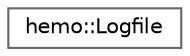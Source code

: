 digraph "Graphical Class Hierarchy"
{
 // LATEX_PDF_SIZE
  bgcolor="transparent";
  edge [fontname=Helvetica,fontsize=10,labelfontname=Helvetica,labelfontsize=10];
  node [fontname=Helvetica,fontsize=10,shape=box,height=0.2,width=0.4];
  rankdir="LR";
  Node0 [id="Node000000",label="hemo::Logfile",height=0.2,width=0.4,color="grey40", fillcolor="white", style="filled",URL="$classhemo_1_1Logfile.html",tooltip=" "];
}
